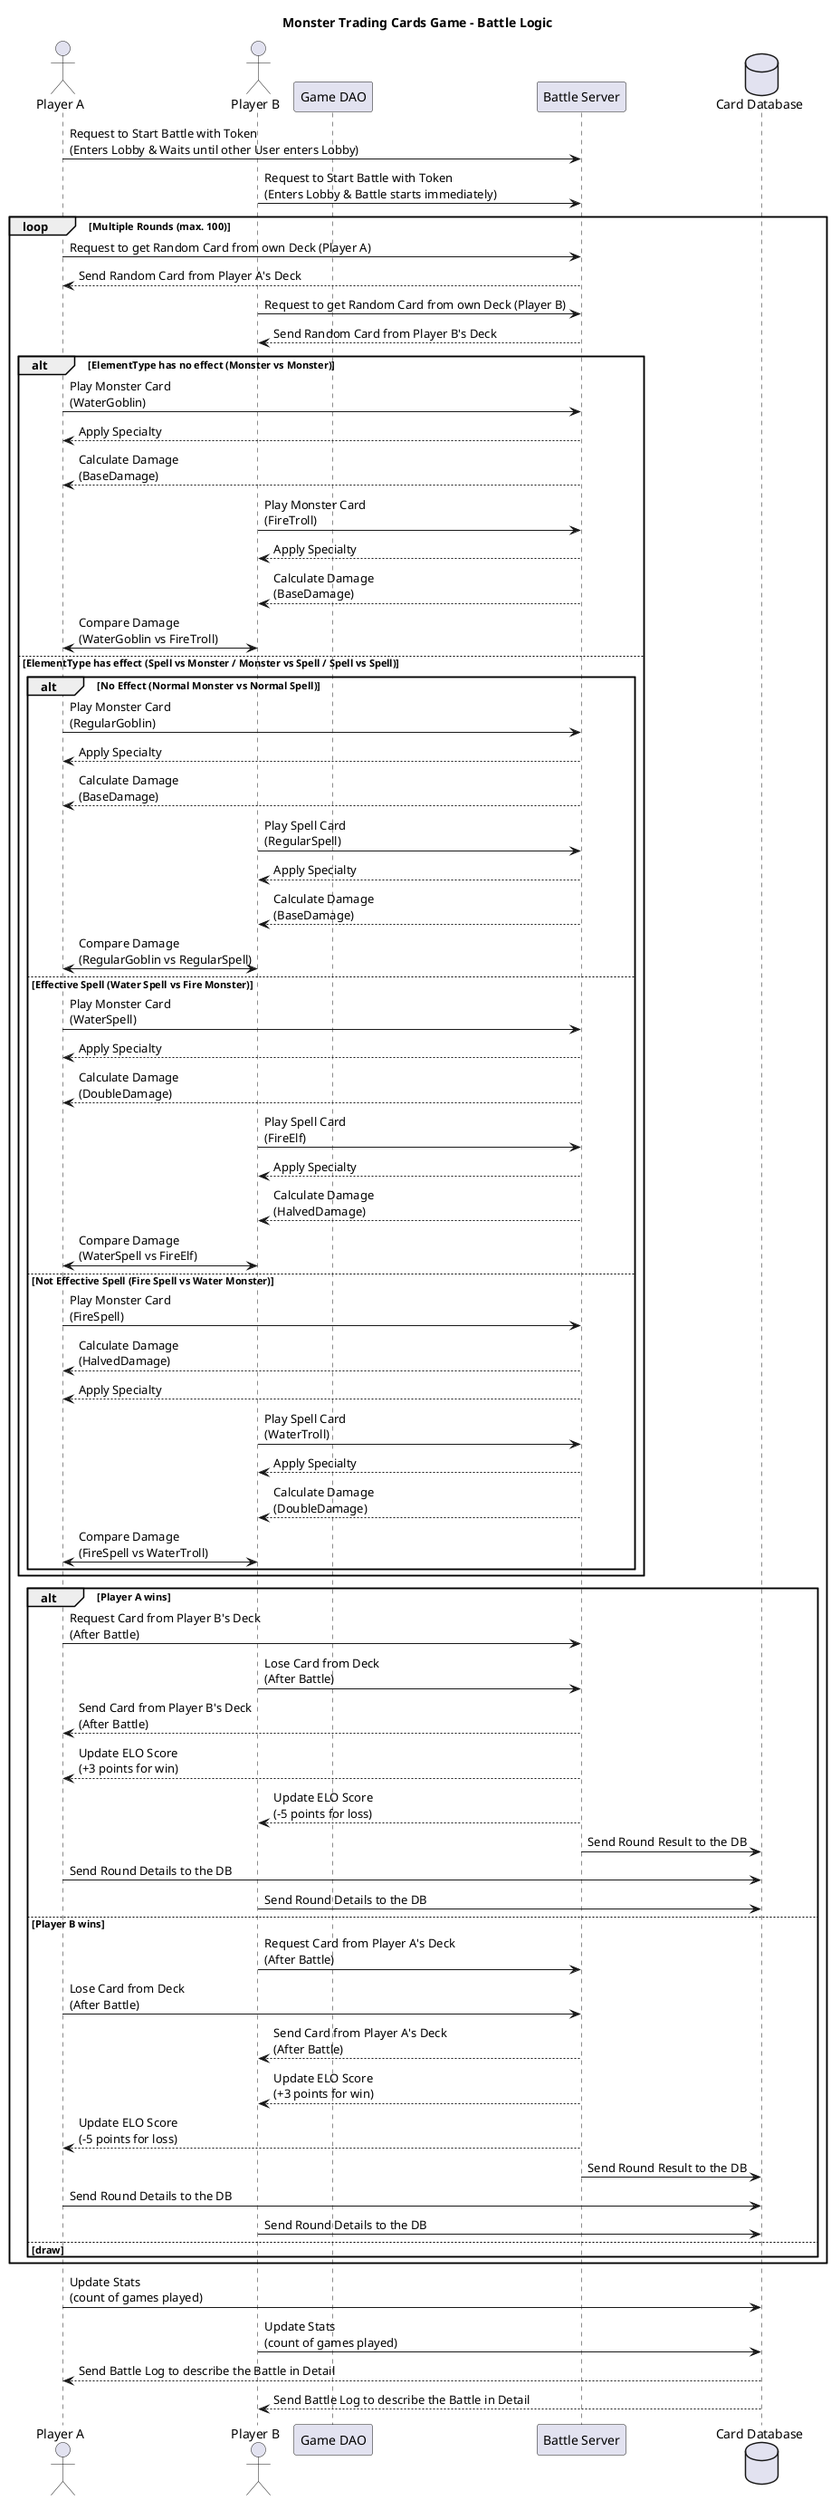@startuml
'https://plantuml.com/sequence-diagram

'open at https://sequencediagram.org/

title Monster Trading Cards Game - Battle Logic

actor "Player A" as PlayerA
actor "Player B" as PlayerB
participant "Game DAO" as Gamedao
participant "Battle Server" as Server
database "Card Database" as Database

PlayerA -> Server: Request to Start Battle with Token\n(Enters Lobby & Waits until other User enters Lobby)
PlayerB -> Server: Request to Start Battle with Token\n(Enters Lobby & Battle starts immediately)


loop Multiple Rounds (max. 100)

PlayerA -> Server: Request to get Random Card from own Deck (Player A)
Server -->PlayerA: Send Random Card from Player A's Deck
PlayerB -> Server: Request to get Random Card from own Deck (Player B)
Server -->PlayerB: Send Random Card from Player B's Deck


alt ElementType has no effect (Monster vs Monster)
PlayerA -> Server: Play Monster Card\n(WaterGoblin)
Server --> PlayerA: Apply Specialty
Server --> PlayerA: Calculate Damage\n(BaseDamage)
PlayerB -> Server: Play Monster Card\n(FireTroll)
Server --> PlayerB: Apply Specialty
Server --> PlayerB: Calculate Damage\n(BaseDamage)
PlayerA <-> PlayerB: Compare Damage\n(WaterGoblin vs FireTroll)

else ElementType has effect (Spell vs Monster / Monster vs Spell / Spell vs Spell)
alt No Effect (Normal Monster vs Normal Spell)
PlayerA -> Server: Play Monster Card\n(RegularGoblin)
Server --> PlayerA: Apply Specialty
Server --> PlayerA: Calculate Damage\n(BaseDamage)
PlayerB -> Server: Play Spell Card\n(RegularSpell)
Server --> PlayerB: Apply Specialty
Server --> PlayerB: Calculate Damage\n(BaseDamage)
PlayerA <-> PlayerB: Compare Damage\n(RegularGoblin vs RegularSpell)

else Effective Spell (Water Spell vs Fire Monster)
PlayerA -> Server: Play Monster Card\n(WaterSpell)
Server --> PlayerA: Apply Specialty
Server --> PlayerA: Calculate Damage\n(DoubleDamage)
PlayerB -> Server: Play Spell Card\n(FireElf)
Server --> PlayerB: Apply Specialty
Server --> PlayerB: Calculate Damage\n(HalvedDamage)
PlayerA <-> PlayerB: Compare Damage\n(WaterSpell vs FireElf)

else Not Effective Spell (Fire Spell vs Water Monster)
PlayerA -> Server: Play Monster Card\n(FireSpell)
Server --> PlayerA: Calculate Damage\n(HalvedDamage)
Server --> PlayerA: Apply Specialty
PlayerB -> Server: Play Spell Card\n(WaterTroll)
Server --> PlayerB: Apply Specialty
Server --> PlayerB: Calculate Damage\n(DoubleDamage)
PlayerA <-> PlayerB: Compare Damage\n(FireSpell vs WaterTroll)

end
end

alt Player A wins
PlayerA -> Server: Request Card from Player B's Deck\n(After Battle)
PlayerB -> Server: Lose Card from Deck\n(After Battle)
Server --> PlayerA: Send Card from Player B's Deck\n(After Battle)
Server --> PlayerA: Update ELO Score\n(+3 points for win)
Server --> PlayerB: Update ELO Score\n(-5 points for loss)

Server -> Database: Send Round Result to the DB
PlayerA -> Database: Send Round Details to the DB
PlayerB -> Database: Send Round Details to the DB

else Player B wins
PlayerB -> Server: Request Card from Player A's Deck\n(After Battle)
PlayerA -> Server: Lose Card from Deck\n(After Battle)
Server --> PlayerB: Send Card from Player A's Deck\n(After Battle)
Server --> PlayerB: Update ELO Score\n(+3 points for win)
Server --> PlayerA: Update ELO Score\n(-5 points for loss)

Server -> Database: Send Round Result to the DB
PlayerA -> Database: Send Round Details to the DB
PlayerB -> Database: Send Round Details to the DB

else draw
box over PlayerA,PlayerB:No Action

end
end

PlayerA -> Database: Update Stats\n(count of games played)
PlayerB -> Database: Update Stats\n(count of games played)
Database --> PlayerA: Send Battle Log to describe the Battle in Detail
Database --> PlayerB: Send Battle Log to describe the Battle in Detail

@enduml